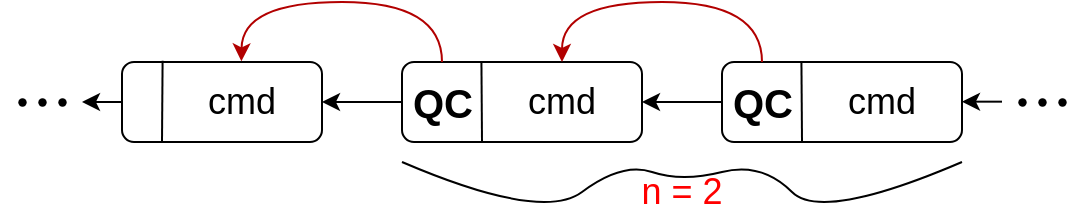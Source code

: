 <mxfile version="21.1.8" type="device">
  <diagram name="Page-1" id="kIeO5uGP7LgFwGZEmoK8">
    <mxGraphModel dx="691" dy="396" grid="1" gridSize="10" guides="1" tooltips="1" connect="1" arrows="1" fold="1" page="1" pageScale="1" pageWidth="827" pageHeight="1169" math="0" shadow="0">
      <root>
        <mxCell id="0" />
        <mxCell id="1" parent="0" />
        <mxCell id="IrBCVyRPKa5Xm-K4wgsj-1" value="" style="rounded=1;whiteSpace=wrap;html=1;" vertex="1" parent="1">
          <mxGeometry x="180" y="80" width="100" height="40" as="geometry" />
        </mxCell>
        <mxCell id="IrBCVyRPKa5Xm-K4wgsj-3" value="" style="endArrow=none;html=1;rounded=0;entryX=0.203;entryY=-0.017;entryDx=0;entryDy=0;entryPerimeter=0;" edge="1" parent="1" target="IrBCVyRPKa5Xm-K4wgsj-1">
          <mxGeometry width="50" height="50" relative="1" as="geometry">
            <mxPoint x="200" y="120" as="sourcePoint" />
            <mxPoint x="430" y="120" as="targetPoint" />
          </mxGeometry>
        </mxCell>
        <mxCell id="IrBCVyRPKa5Xm-K4wgsj-4" value="" style="endArrow=classic;html=1;rounded=0;exitX=0;exitY=0.5;exitDx=0;exitDy=0;" edge="1" parent="1" source="IrBCVyRPKa5Xm-K4wgsj-1">
          <mxGeometry width="50" height="50" relative="1" as="geometry">
            <mxPoint x="380" y="170" as="sourcePoint" />
            <mxPoint x="160" y="100" as="targetPoint" />
          </mxGeometry>
        </mxCell>
        <mxCell id="IrBCVyRPKa5Xm-K4wgsj-6" value="&lt;font style=&quot;font-size: 18px;&quot;&gt;cmd&lt;/font&gt;" style="text;html=1;strokeColor=none;fillColor=none;align=center;verticalAlign=middle;whiteSpace=wrap;rounded=0;" vertex="1" parent="1">
          <mxGeometry x="210" y="85" width="60" height="30" as="geometry" />
        </mxCell>
        <mxCell id="IrBCVyRPKa5Xm-K4wgsj-8" value="" style="rounded=1;whiteSpace=wrap;html=1;" vertex="1" parent="1">
          <mxGeometry x="320" y="80" width="120" height="40" as="geometry" />
        </mxCell>
        <mxCell id="IrBCVyRPKa5Xm-K4wgsj-9" value="" style="endArrow=none;html=1;rounded=0;entryX=0.331;entryY=0.008;entryDx=0;entryDy=0;entryPerimeter=0;" edge="1" parent="1" target="IrBCVyRPKa5Xm-K4wgsj-8">
          <mxGeometry width="50" height="50" relative="1" as="geometry">
            <mxPoint x="360" y="120" as="sourcePoint" />
            <mxPoint x="590" y="120" as="targetPoint" />
          </mxGeometry>
        </mxCell>
        <mxCell id="IrBCVyRPKa5Xm-K4wgsj-10" value="" style="endArrow=classic;html=1;rounded=0;exitX=0;exitY=0.5;exitDx=0;exitDy=0;" edge="1" parent="1" source="IrBCVyRPKa5Xm-K4wgsj-8">
          <mxGeometry width="50" height="50" relative="1" as="geometry">
            <mxPoint x="540" y="170" as="sourcePoint" />
            <mxPoint x="280" y="100" as="targetPoint" />
          </mxGeometry>
        </mxCell>
        <mxCell id="IrBCVyRPKa5Xm-K4wgsj-11" value="&lt;font style=&quot;font-size: 20px;&quot;&gt;QC&lt;/font&gt;" style="text;strokeColor=none;fillColor=none;html=1;fontSize=24;fontStyle=1;verticalAlign=middle;align=center;" vertex="1" parent="1">
          <mxGeometry x="320" y="80" width="40" height="40" as="geometry" />
        </mxCell>
        <mxCell id="IrBCVyRPKa5Xm-K4wgsj-12" value="&lt;font style=&quot;font-size: 18px;&quot;&gt;cmd&lt;/font&gt;" style="text;html=1;strokeColor=none;fillColor=none;align=center;verticalAlign=middle;whiteSpace=wrap;rounded=0;" vertex="1" parent="1">
          <mxGeometry x="370" y="85" width="60" height="30" as="geometry" />
        </mxCell>
        <mxCell id="IrBCVyRPKa5Xm-K4wgsj-13" value="" style="rounded=1;whiteSpace=wrap;html=1;" vertex="1" parent="1">
          <mxGeometry x="480" y="80" width="120" height="40" as="geometry" />
        </mxCell>
        <mxCell id="IrBCVyRPKa5Xm-K4wgsj-14" value="" style="endArrow=none;html=1;rounded=0;entryX=0.331;entryY=0.008;entryDx=0;entryDy=0;entryPerimeter=0;" edge="1" parent="1" target="IrBCVyRPKa5Xm-K4wgsj-13">
          <mxGeometry width="50" height="50" relative="1" as="geometry">
            <mxPoint x="520" y="120" as="sourcePoint" />
            <mxPoint x="750" y="120" as="targetPoint" />
          </mxGeometry>
        </mxCell>
        <mxCell id="IrBCVyRPKa5Xm-K4wgsj-15" value="" style="endArrow=classic;html=1;rounded=0;exitX=0;exitY=0.5;exitDx=0;exitDy=0;" edge="1" parent="1" source="IrBCVyRPKa5Xm-K4wgsj-13">
          <mxGeometry width="50" height="50" relative="1" as="geometry">
            <mxPoint x="700" y="170" as="sourcePoint" />
            <mxPoint x="440" y="100" as="targetPoint" />
          </mxGeometry>
        </mxCell>
        <mxCell id="IrBCVyRPKa5Xm-K4wgsj-16" value="&lt;font style=&quot;font-size: 20px;&quot;&gt;QC&lt;/font&gt;" style="text;strokeColor=none;fillColor=none;html=1;fontSize=24;fontStyle=1;verticalAlign=middle;align=center;" vertex="1" parent="1">
          <mxGeometry x="480" y="80" width="40" height="40" as="geometry" />
        </mxCell>
        <mxCell id="IrBCVyRPKa5Xm-K4wgsj-17" value="&lt;font style=&quot;font-size: 18px;&quot;&gt;cmd&lt;/font&gt;" style="text;html=1;strokeColor=none;fillColor=none;align=center;verticalAlign=middle;whiteSpace=wrap;rounded=0;" vertex="1" parent="1">
          <mxGeometry x="530" y="85" width="60" height="30" as="geometry" />
        </mxCell>
        <mxCell id="IrBCVyRPKa5Xm-K4wgsj-23" value="" style="endArrow=classic;html=1;exitX=0.5;exitY=0;exitDx=0;exitDy=0;entryX=0.597;entryY=-0.008;entryDx=0;entryDy=0;entryPerimeter=0;strokeColor=#B20000;fillColor=#e51400;curved=1;" edge="1" parent="1" source="IrBCVyRPKa5Xm-K4wgsj-11" target="IrBCVyRPKa5Xm-K4wgsj-1">
          <mxGeometry width="50" height="50" relative="1" as="geometry">
            <mxPoint x="340" y="70" as="sourcePoint" />
            <mxPoint x="390" y="20" as="targetPoint" />
            <Array as="points">
              <mxPoint x="340" y="50" />
              <mxPoint x="240" y="50" />
            </Array>
          </mxGeometry>
        </mxCell>
        <mxCell id="IrBCVyRPKa5Xm-K4wgsj-24" value="" style="endArrow=classic;html=1;exitX=0.5;exitY=0;exitDx=0;exitDy=0;entryX=0.597;entryY=-0.008;entryDx=0;entryDy=0;entryPerimeter=0;strokeColor=#B20000;fillColor=#e51400;curved=1;" edge="1" parent="1">
          <mxGeometry width="50" height="50" relative="1" as="geometry">
            <mxPoint x="500" y="80" as="sourcePoint" />
            <mxPoint x="400" y="80" as="targetPoint" />
            <Array as="points">
              <mxPoint x="500" y="50" />
              <mxPoint x="400" y="50" />
            </Array>
          </mxGeometry>
        </mxCell>
        <mxCell id="IrBCVyRPKa5Xm-K4wgsj-25" value="" style="endArrow=classic;html=1;rounded=0;exitX=0;exitY=0.5;exitDx=0;exitDy=0;" edge="1" parent="1">
          <mxGeometry width="50" height="50" relative="1" as="geometry">
            <mxPoint x="620" y="99.83" as="sourcePoint" />
            <mxPoint x="600" y="99.83" as="targetPoint" />
          </mxGeometry>
        </mxCell>
        <mxCell id="IrBCVyRPKa5Xm-K4wgsj-26" value="" style="shape=waypoint;sketch=0;fillStyle=solid;size=6;pointerEvents=1;points=[];fillColor=none;resizable=0;rotatable=0;perimeter=centerPerimeter;snapToPoint=1;strokeWidth=0.1;" vertex="1" parent="1">
          <mxGeometry x="140" y="90" width="20" height="20" as="geometry" />
        </mxCell>
        <mxCell id="IrBCVyRPKa5Xm-K4wgsj-30" value="" style="shape=waypoint;sketch=0;fillStyle=solid;size=6;pointerEvents=1;points=[];fillColor=none;resizable=0;rotatable=0;perimeter=centerPerimeter;snapToPoint=1;strokeWidth=0.1;" vertex="1" parent="1">
          <mxGeometry x="130" y="90" width="20" height="20" as="geometry" />
        </mxCell>
        <mxCell id="IrBCVyRPKa5Xm-K4wgsj-31" value="" style="shape=waypoint;sketch=0;fillStyle=solid;size=6;pointerEvents=1;points=[];fillColor=none;resizable=0;rotatable=0;perimeter=centerPerimeter;snapToPoint=1;strokeWidth=0.1;" vertex="1" parent="1">
          <mxGeometry x="120" y="90" width="20" height="20" as="geometry" />
        </mxCell>
        <mxCell id="IrBCVyRPKa5Xm-K4wgsj-34" value="" style="shape=waypoint;sketch=0;fillStyle=solid;size=6;pointerEvents=1;points=[];fillColor=none;resizable=0;rotatable=0;perimeter=centerPerimeter;snapToPoint=1;strokeWidth=0.1;" vertex="1" parent="1">
          <mxGeometry x="630" y="90" width="20" height="20" as="geometry" />
        </mxCell>
        <mxCell id="IrBCVyRPKa5Xm-K4wgsj-35" value="" style="shape=waypoint;sketch=0;fillStyle=solid;size=6;pointerEvents=1;points=[];fillColor=none;resizable=0;rotatable=0;perimeter=centerPerimeter;snapToPoint=1;strokeWidth=0.1;" vertex="1" parent="1">
          <mxGeometry x="620" y="90" width="20" height="20" as="geometry" />
        </mxCell>
        <mxCell id="IrBCVyRPKa5Xm-K4wgsj-36" value="" style="shape=waypoint;sketch=0;fillStyle=solid;size=6;pointerEvents=1;points=[];fillColor=none;resizable=0;rotatable=0;perimeter=centerPerimeter;snapToPoint=1;strokeWidth=0.1;" vertex="1" parent="1">
          <mxGeometry x="640" y="90" width="20" height="20" as="geometry" />
        </mxCell>
        <mxCell id="IrBCVyRPKa5Xm-K4wgsj-40" value="" style="endArrow=none;html=1;curved=1;" edge="1" parent="1">
          <mxGeometry width="50" height="50" relative="1" as="geometry">
            <mxPoint x="320" y="130" as="sourcePoint" />
            <mxPoint x="600" y="130" as="targetPoint" />
            <Array as="points">
              <mxPoint x="390" y="160" />
              <mxPoint x="430" y="130" />
              <mxPoint x="460" y="140" />
              <mxPoint x="500" y="130" />
              <mxPoint x="530" y="160" />
            </Array>
          </mxGeometry>
        </mxCell>
        <mxCell id="IrBCVyRPKa5Xm-K4wgsj-41" value="&lt;font style=&quot;font-size: 18px;&quot;&gt;n = 2&lt;/font&gt;" style="text;html=1;strokeColor=none;fillColor=none;align=center;verticalAlign=middle;whiteSpace=wrap;rounded=0;fontColor=#FF0000;" vertex="1" parent="1">
          <mxGeometry x="430" y="130" width="60" height="30" as="geometry" />
        </mxCell>
      </root>
    </mxGraphModel>
  </diagram>
</mxfile>
